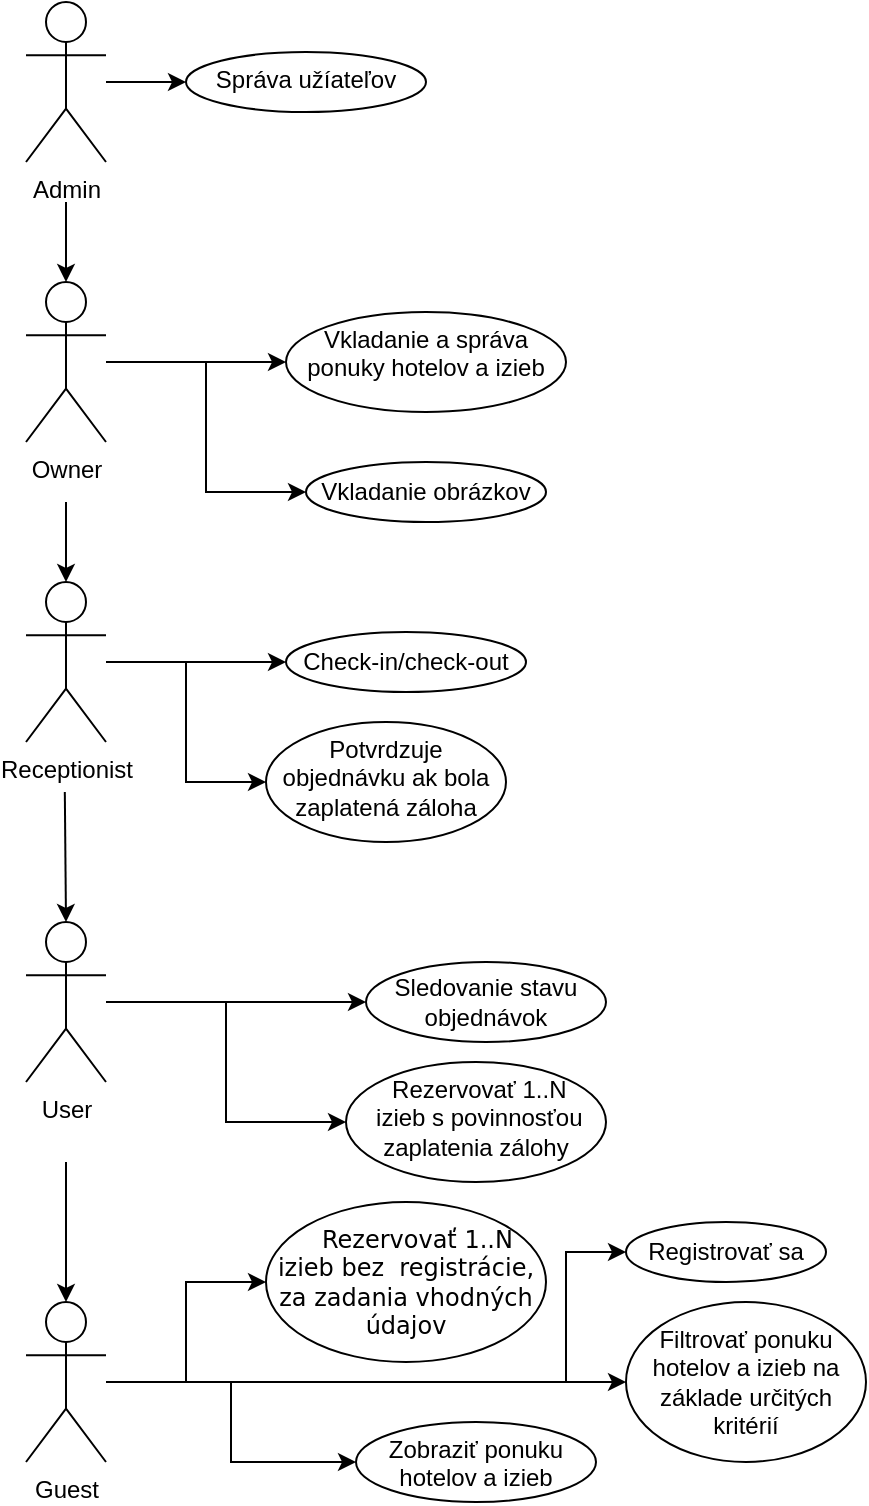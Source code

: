 <mxfile version="13.9.9" type="device"><diagram id="MT8lH7vygyFdBGfXcgZg" name="Page-1"><mxGraphModel dx="1673" dy="979" grid="1" gridSize="10" guides="1" tooltips="1" connect="1" arrows="1" fold="1" page="1" pageScale="1" pageWidth="850" pageHeight="1100" math="0" shadow="0"><root><mxCell id="0"/><mxCell id="1" parent="0"/><mxCell id="A3wIAzLtUF_DqgENC62A-35" value="" style="edgeStyle=orthogonalEdgeStyle;rounded=0;orthogonalLoop=1;jettySize=auto;html=1;" edge="1" parent="1" source="A3wIAzLtUF_DqgENC62A-1" target="A3wIAzLtUF_DqgENC62A-34"><mxGeometry relative="1" as="geometry"/></mxCell><mxCell id="A3wIAzLtUF_DqgENC62A-1" value="Admin" style="shape=umlActor;verticalLabelPosition=bottom;verticalAlign=top;html=1;outlineConnect=0;" vertex="1" parent="1"><mxGeometry x="60" y="30" width="40" height="80" as="geometry"/></mxCell><mxCell id="A3wIAzLtUF_DqgENC62A-31" value="" style="edgeStyle=orthogonalEdgeStyle;rounded=0;orthogonalLoop=1;jettySize=auto;html=1;entryX=0;entryY=0.5;entryDx=0;entryDy=0;" edge="1" parent="1" source="A3wIAzLtUF_DqgENC62A-2" target="A3wIAzLtUF_DqgENC62A-32"><mxGeometry relative="1" as="geometry"/></mxCell><mxCell id="A3wIAzLtUF_DqgENC62A-2" value="Owner" style="shape=umlActor;verticalLabelPosition=bottom;verticalAlign=top;html=1;outlineConnect=0;" vertex="1" parent="1"><mxGeometry x="60" y="170" width="40" height="80" as="geometry"/></mxCell><mxCell id="A3wIAzLtUF_DqgENC62A-27" value="" style="edgeStyle=orthogonalEdgeStyle;rounded=0;orthogonalLoop=1;jettySize=auto;html=1;" edge="1" parent="1" source="A3wIAzLtUF_DqgENC62A-3" target="A3wIAzLtUF_DqgENC62A-26"><mxGeometry relative="1" as="geometry"/></mxCell><mxCell id="A3wIAzLtUF_DqgENC62A-3" value="Receptionist" style="shape=umlActor;verticalLabelPosition=bottom;verticalAlign=top;html=1;outlineConnect=0;" vertex="1" parent="1"><mxGeometry x="60" y="320" width="40" height="80" as="geometry"/></mxCell><mxCell id="A3wIAzLtUF_DqgENC62A-18" value="" style="edgeStyle=orthogonalEdgeStyle;rounded=0;orthogonalLoop=1;jettySize=auto;html=1;" edge="1" parent="1" source="A3wIAzLtUF_DqgENC62A-4" target="A3wIAzLtUF_DqgENC62A-17"><mxGeometry relative="1" as="geometry"/></mxCell><mxCell id="A3wIAzLtUF_DqgENC62A-4" value="User" style="shape=umlActor;verticalLabelPosition=bottom;verticalAlign=top;html=1;outlineConnect=0;" vertex="1" parent="1"><mxGeometry x="60" y="490" width="40" height="80" as="geometry"/></mxCell><mxCell id="A3wIAzLtUF_DqgENC62A-9" value="" style="edgeStyle=orthogonalEdgeStyle;rounded=0;orthogonalLoop=1;jettySize=auto;html=1;" edge="1" parent="1" source="A3wIAzLtUF_DqgENC62A-5" target="A3wIAzLtUF_DqgENC62A-8"><mxGeometry relative="1" as="geometry"/></mxCell><mxCell id="A3wIAzLtUF_DqgENC62A-38" value="" style="edgeStyle=orthogonalEdgeStyle;rounded=0;orthogonalLoop=1;jettySize=auto;html=1;entryX=0;entryY=0.5;entryDx=0;entryDy=0;" edge="1" parent="1" source="A3wIAzLtUF_DqgENC62A-5" target="A3wIAzLtUF_DqgENC62A-41"><mxGeometry relative="1" as="geometry"><mxPoint x="170" y="660" as="targetPoint"/></mxGeometry></mxCell><mxCell id="A3wIAzLtUF_DqgENC62A-5" value="Guest" style="shape=umlActor;verticalLabelPosition=bottom;verticalAlign=top;html=1;outlineConnect=0;" vertex="1" parent="1"><mxGeometry x="60" y="680" width="40" height="80" as="geometry"/></mxCell><mxCell id="A3wIAzLtUF_DqgENC62A-8" value="Zobraziť ponuku hotelov a izieb" style="ellipse;whiteSpace=wrap;html=1;verticalAlign=top;" vertex="1" parent="1"><mxGeometry x="225" y="740" width="120" height="40" as="geometry"/></mxCell><mxCell id="A3wIAzLtUF_DqgENC62A-11" value="Filtrovať ponuku hotelov a izieb na základe určitých kritérií" style="ellipse;whiteSpace=wrap;html=1;" vertex="1" parent="1"><mxGeometry x="360" y="680" width="120" height="80" as="geometry"/></mxCell><mxCell id="A3wIAzLtUF_DqgENC62A-13" value="" style="endArrow=classic;html=1;entryX=0;entryY=0.5;entryDx=0;entryDy=0;" edge="1" parent="1" target="A3wIAzLtUF_DqgENC62A-11"><mxGeometry width="50" height="50" relative="1" as="geometry"><mxPoint x="160" y="720" as="sourcePoint"/><mxPoint x="710" y="460" as="targetPoint"/></mxGeometry></mxCell><mxCell id="A3wIAzLtUF_DqgENC62A-17" value="&amp;nbsp; Rezervovať 1..N&amp;nbsp; &amp;nbsp;izieb s povinnosťou zaplatenia zálohy" style="ellipse;whiteSpace=wrap;html=1;verticalAlign=top;" vertex="1" parent="1"><mxGeometry x="220" y="560" width="130" height="60" as="geometry"/></mxCell><mxCell id="A3wIAzLtUF_DqgENC62A-19" value="" style="endArrow=classic;html=1;" edge="1" parent="1" target="A3wIAzLtUF_DqgENC62A-20"><mxGeometry width="50" height="50" relative="1" as="geometry"><mxPoint x="160" y="530" as="sourcePoint"/><mxPoint x="260" y="510" as="targetPoint"/></mxGeometry></mxCell><mxCell id="A3wIAzLtUF_DqgENC62A-20" value="Sledovanie stavu objednávok" style="ellipse;whiteSpace=wrap;html=1;" vertex="1" parent="1"><mxGeometry x="230" y="510" width="120" height="40" as="geometry"/></mxCell><mxCell id="A3wIAzLtUF_DqgENC62A-21" value="" style="endArrow=classic;html=1;entryX=0.5;entryY=0;entryDx=0;entryDy=0;entryPerimeter=0;" edge="1" parent="1" target="A3wIAzLtUF_DqgENC62A-5"><mxGeometry width="50" height="50" relative="1" as="geometry"><mxPoint x="80" y="610" as="sourcePoint"/><mxPoint x="80" y="670" as="targetPoint"/></mxGeometry></mxCell><mxCell id="A3wIAzLtUF_DqgENC62A-22" value="" style="endArrow=classic;html=1;entryX=0.5;entryY=0;entryDx=0;entryDy=0;entryPerimeter=0;" edge="1" parent="1" target="A3wIAzLtUF_DqgENC62A-4"><mxGeometry width="50" height="50" relative="1" as="geometry"><mxPoint x="79.41" y="425.0" as="sourcePoint"/><mxPoint x="79.41" y="485.0" as="targetPoint"/></mxGeometry></mxCell><mxCell id="A3wIAzLtUF_DqgENC62A-24" value="" style="endArrow=classic;html=1;entryX=0.5;entryY=0;entryDx=0;entryDy=0;entryPerimeter=0;" edge="1" parent="1" target="A3wIAzLtUF_DqgENC62A-3"><mxGeometry width="50" height="50" relative="1" as="geometry"><mxPoint x="80" y="280" as="sourcePoint"/><mxPoint x="280.0" y="260.0" as="targetPoint"/></mxGeometry></mxCell><mxCell id="A3wIAzLtUF_DqgENC62A-25" value="" style="endArrow=classic;html=1;" edge="1" parent="1" target="A3wIAzLtUF_DqgENC62A-2"><mxGeometry width="50" height="50" relative="1" as="geometry"><mxPoint x="80" y="130" as="sourcePoint"/><mxPoint x="170" y="170.0" as="targetPoint"/></mxGeometry></mxCell><mxCell id="A3wIAzLtUF_DqgENC62A-26" value="Potvrdzuje objednávku ak bola zaplatená záloha" style="ellipse;whiteSpace=wrap;html=1;verticalAlign=top;" vertex="1" parent="1"><mxGeometry x="180" y="390" width="120" height="60" as="geometry"/></mxCell><mxCell id="A3wIAzLtUF_DqgENC62A-28" value="Check-in/check-out" style="ellipse;whiteSpace=wrap;html=1;" vertex="1" parent="1"><mxGeometry x="190" y="345" width="120" height="30" as="geometry"/></mxCell><mxCell id="A3wIAzLtUF_DqgENC62A-29" value="" style="endArrow=classic;html=1;entryX=0;entryY=0.5;entryDx=0;entryDy=0;" edge="1" parent="1" target="A3wIAzLtUF_DqgENC62A-28"><mxGeometry width="50" height="50" relative="1" as="geometry"><mxPoint x="140" y="360" as="sourcePoint"/><mxPoint x="710" y="440" as="targetPoint"/></mxGeometry></mxCell><mxCell id="A3wIAzLtUF_DqgENC62A-30" value="Vkladanie a správa ponuky hotelov a izieb" style="ellipse;whiteSpace=wrap;html=1;verticalAlign=top;" vertex="1" parent="1"><mxGeometry x="190" y="185" width="140" height="50" as="geometry"/></mxCell><mxCell id="A3wIAzLtUF_DqgENC62A-32" value="Vkladanie obrázkov" style="ellipse;whiteSpace=wrap;html=1;" vertex="1" parent="1"><mxGeometry x="200" y="260" width="120" height="30" as="geometry"/></mxCell><mxCell id="A3wIAzLtUF_DqgENC62A-34" value="Správa užíateľov" style="ellipse;whiteSpace=wrap;html=1;verticalAlign=top;" vertex="1" parent="1"><mxGeometry x="140" y="55" width="120" height="30" as="geometry"/></mxCell><mxCell id="A3wIAzLtUF_DqgENC62A-40" value="" style="endArrow=classic;html=1;entryX=0;entryY=0.5;entryDx=0;entryDy=0;" edge="1" parent="1" target="A3wIAzLtUF_DqgENC62A-30"><mxGeometry width="50" height="50" relative="1" as="geometry"><mxPoint x="150" y="210" as="sourcePoint"/><mxPoint x="710" y="560" as="targetPoint"/></mxGeometry></mxCell><mxCell id="A3wIAzLtUF_DqgENC62A-41" value="&lt;span style=&quot;font-family: &amp;#34;verdana&amp;#34; , &amp;#34;geneva&amp;#34; , &amp;#34;dejavu sans&amp;#34; , &amp;#34;arial&amp;#34; , sans-serif ; text-align: left&quot;&gt;&amp;nbsp; &amp;nbsp;Rezervovať 1..N izieb bez&amp;nbsp; registrácie, za zadania vhodných údajov&lt;/span&gt;" style="ellipse;whiteSpace=wrap;html=1;" vertex="1" parent="1"><mxGeometry x="180" y="630" width="140" height="80" as="geometry"/></mxCell><mxCell id="A3wIAzLtUF_DqgENC62A-43" value="Registrovať sa" style="ellipse;whiteSpace=wrap;html=1;" vertex="1" parent="1"><mxGeometry x="360" y="640" width="100" height="30" as="geometry"/></mxCell><mxCell id="A3wIAzLtUF_DqgENC62A-45" value="" style="endArrow=classic;html=1;entryX=0;entryY=0.5;entryDx=0;entryDy=0;rounded=0;" edge="1" parent="1" target="A3wIAzLtUF_DqgENC62A-43"><mxGeometry width="50" height="50" relative="1" as="geometry"><mxPoint x="330" y="720" as="sourcePoint"/><mxPoint x="710" y="450" as="targetPoint"/><Array as="points"><mxPoint x="330" y="655"/></Array></mxGeometry></mxCell></root></mxGraphModel></diagram></mxfile>